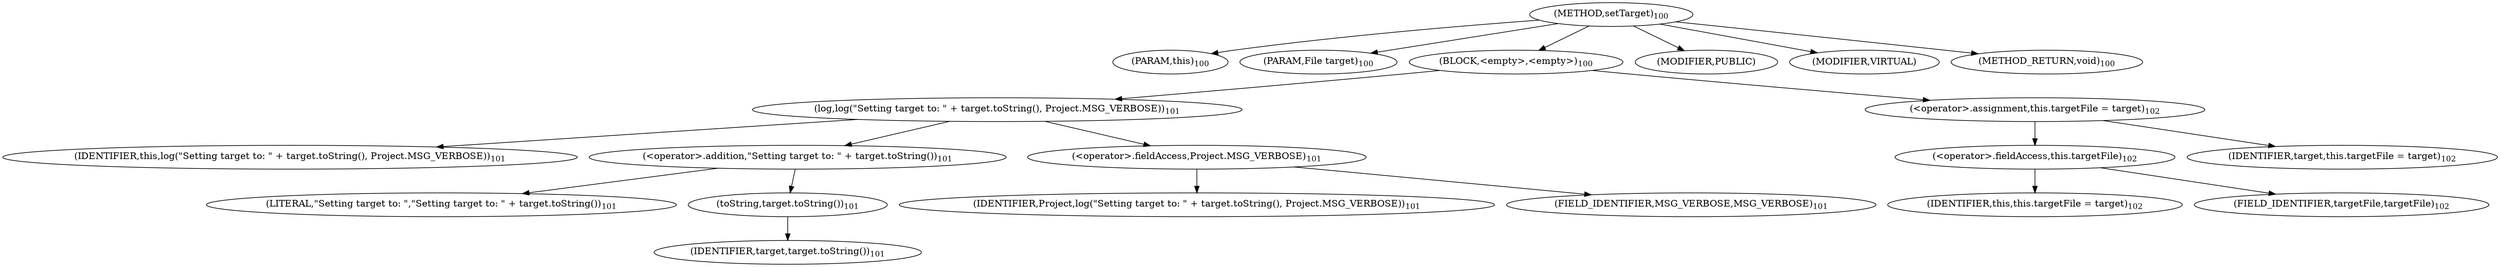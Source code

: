 digraph "setTarget" {  
"150" [label = <(METHOD,setTarget)<SUB>100</SUB>> ]
"4" [label = <(PARAM,this)<SUB>100</SUB>> ]
"151" [label = <(PARAM,File target)<SUB>100</SUB>> ]
"152" [label = <(BLOCK,&lt;empty&gt;,&lt;empty&gt;)<SUB>100</SUB>> ]
"153" [label = <(log,log(&quot;Setting target to: &quot; + target.toString(), Project.MSG_VERBOSE))<SUB>101</SUB>> ]
"3" [label = <(IDENTIFIER,this,log(&quot;Setting target to: &quot; + target.toString(), Project.MSG_VERBOSE))<SUB>101</SUB>> ]
"154" [label = <(&lt;operator&gt;.addition,&quot;Setting target to: &quot; + target.toString())<SUB>101</SUB>> ]
"155" [label = <(LITERAL,&quot;Setting target to: &quot;,&quot;Setting target to: &quot; + target.toString())<SUB>101</SUB>> ]
"156" [label = <(toString,target.toString())<SUB>101</SUB>> ]
"157" [label = <(IDENTIFIER,target,target.toString())<SUB>101</SUB>> ]
"158" [label = <(&lt;operator&gt;.fieldAccess,Project.MSG_VERBOSE)<SUB>101</SUB>> ]
"159" [label = <(IDENTIFIER,Project,log(&quot;Setting target to: &quot; + target.toString(), Project.MSG_VERBOSE))<SUB>101</SUB>> ]
"160" [label = <(FIELD_IDENTIFIER,MSG_VERBOSE,MSG_VERBOSE)<SUB>101</SUB>> ]
"161" [label = <(&lt;operator&gt;.assignment,this.targetFile = target)<SUB>102</SUB>> ]
"162" [label = <(&lt;operator&gt;.fieldAccess,this.targetFile)<SUB>102</SUB>> ]
"5" [label = <(IDENTIFIER,this,this.targetFile = target)<SUB>102</SUB>> ]
"163" [label = <(FIELD_IDENTIFIER,targetFile,targetFile)<SUB>102</SUB>> ]
"164" [label = <(IDENTIFIER,target,this.targetFile = target)<SUB>102</SUB>> ]
"165" [label = <(MODIFIER,PUBLIC)> ]
"166" [label = <(MODIFIER,VIRTUAL)> ]
"167" [label = <(METHOD_RETURN,void)<SUB>100</SUB>> ]
  "150" -> "4" 
  "150" -> "151" 
  "150" -> "152" 
  "150" -> "165" 
  "150" -> "166" 
  "150" -> "167" 
  "152" -> "153" 
  "152" -> "161" 
  "153" -> "3" 
  "153" -> "154" 
  "153" -> "158" 
  "154" -> "155" 
  "154" -> "156" 
  "156" -> "157" 
  "158" -> "159" 
  "158" -> "160" 
  "161" -> "162" 
  "161" -> "164" 
  "162" -> "5" 
  "162" -> "163" 
}
